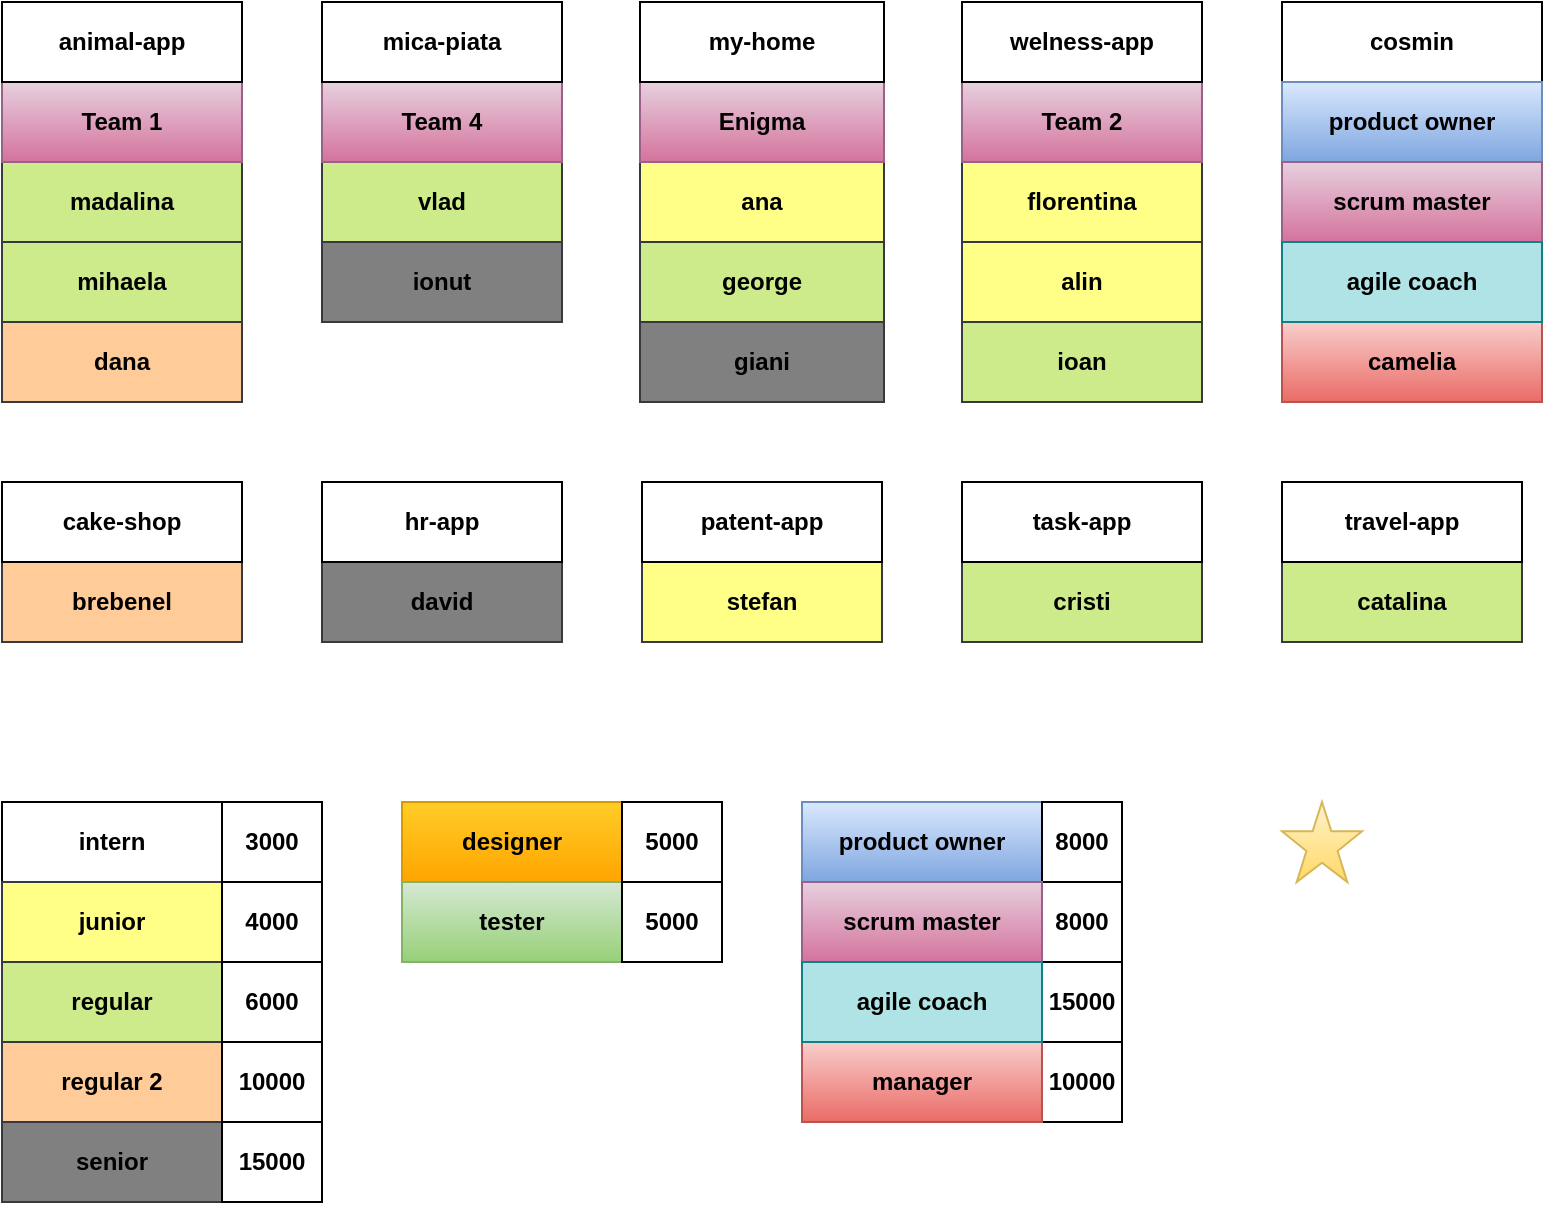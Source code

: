 <mxfile version="14.7.4" type="embed"><diagram id="mBz3AGuGxKc1HoNxblct" name="team"><mxGraphModel dx="1489" dy="747" grid="1" gridSize="10" guides="1" tooltips="1" connect="1" arrows="1" fold="1" page="1" pageScale="1" pageWidth="850" pageHeight="1100" math="0" shadow="0"><root><mxCell id="0"/><mxCell id="1" parent="0"/><mxCell id="2" value="intern" style="rounded=0;whiteSpace=wrap;html=1;fontStyle=1" parent="1" vertex="1"><mxGeometry x="40" y="440" width="110" height="40" as="geometry"/></mxCell><mxCell id="3" value="junior" style="rounded=0;whiteSpace=wrap;html=1;fillColor=#ffff88;strokeColor=#36393d;fontStyle=1" parent="1" vertex="1"><mxGeometry x="40" y="480" width="110" height="40" as="geometry"/></mxCell><mxCell id="4" value="senior" style="rounded=0;whiteSpace=wrap;html=1;strokeColor=#36393d;fontStyle=1;fillColor=#808080;" parent="1" vertex="1"><mxGeometry x="40" y="600" width="110" height="40" as="geometry"/></mxCell><mxCell id="5" value="regular" style="rounded=0;whiteSpace=wrap;html=1;fillColor=#cdeb8b;strokeColor=#36393d;fontStyle=1;" parent="1" vertex="1"><mxGeometry x="40" y="520" width="110" height="40" as="geometry"/></mxCell><mxCell id="6" value="regular 2" style="rounded=0;whiteSpace=wrap;html=1;strokeColor=#36393d;fontStyle=1;fillColor=#FFCC99;" parent="1" vertex="1"><mxGeometry x="40" y="560" width="110" height="40" as="geometry"/></mxCell><mxCell id="26" value="" style="group" parent="1" vertex="1" connectable="0"><mxGeometry x="360" y="280" width="120" height="80" as="geometry"/></mxCell><mxCell id="27" value="stefan" style="rounded=0;whiteSpace=wrap;html=1;fillColor=#ffff88;strokeColor=#36393d;fontStyle=1" parent="26" vertex="1"><mxGeometry y="40" width="120.0" height="40" as="geometry"/></mxCell><mxCell id="28" value="patent-app" style="rounded=0;whiteSpace=wrap;html=1;fontStyle=1" parent="26" vertex="1"><mxGeometry width="120.0" height="40" as="geometry"/></mxCell><mxCell id="41" value="3000" style="rounded=0;whiteSpace=wrap;html=1;fontStyle=1" parent="1" vertex="1"><mxGeometry x="150" y="440" width="50" height="40" as="geometry"/></mxCell><mxCell id="42" value="4000" style="rounded=0;whiteSpace=wrap;html=1;fontStyle=1" parent="1" vertex="1"><mxGeometry x="150" y="480" width="50" height="40" as="geometry"/></mxCell><mxCell id="43" value="6000" style="rounded=0;whiteSpace=wrap;html=1;fontStyle=1" parent="1" vertex="1"><mxGeometry x="150" y="520" width="50" height="40" as="geometry"/></mxCell><mxCell id="44" value="15000" style="rounded=0;whiteSpace=wrap;html=1;fontStyle=1" parent="1" vertex="1"><mxGeometry x="150" y="600" width="50" height="40" as="geometry"/></mxCell><mxCell id="45" value="10000" style="rounded=0;whiteSpace=wrap;html=1;fontStyle=1" parent="1" vertex="1"><mxGeometry x="150" y="560" width="50" height="40" as="geometry"/></mxCell><mxCell id="56" value="designer" style="rounded=0;whiteSpace=wrap;html=1;fillColor=#ffcd28;strokeColor=#d79b00;fontStyle=1;gradientColor=#ffa500;" parent="1" vertex="1"><mxGeometry x="240" y="440" width="110" height="40" as="geometry"/></mxCell><mxCell id="57" value="5000" style="rounded=0;whiteSpace=wrap;html=1;fontStyle=1" parent="1" vertex="1"><mxGeometry x="350" y="440" width="50" height="40" as="geometry"/></mxCell><mxCell id="58" value="tester" style="rounded=0;whiteSpace=wrap;html=1;fillColor=#d5e8d4;strokeColor=#82b366;fontStyle=1;gradientColor=#97d077;" parent="1" vertex="1"><mxGeometry x="240" y="480" width="110" height="40" as="geometry"/></mxCell><mxCell id="59" value="5000" style="rounded=0;whiteSpace=wrap;html=1;fontStyle=1" parent="1" vertex="1"><mxGeometry x="350" y="480" width="50" height="40" as="geometry"/></mxCell><mxCell id="87" value="" style="group" parent="1" vertex="1" connectable="0"><mxGeometry x="680" y="280" width="120" height="80" as="geometry"/></mxCell><mxCell id="88" value="catalina" style="rounded=0;whiteSpace=wrap;html=1;fillColor=#cdeb8b;strokeColor=#36393d;fontStyle=1;" parent="87" vertex="1"><mxGeometry y="40" width="120.0" height="40" as="geometry"/></mxCell><mxCell id="89" value="travel-app" style="rounded=0;whiteSpace=wrap;html=1;fontStyle=1" parent="87" vertex="1"><mxGeometry width="120.0" height="40" as="geometry"/></mxCell><mxCell id="90" value="" style="group" parent="1" vertex="1" connectable="0"><mxGeometry x="520" y="280" width="120" height="80" as="geometry"/></mxCell><mxCell id="91" value="cristi" style="rounded=0;whiteSpace=wrap;html=1;fillColor=#cdeb8b;strokeColor=#36393d;fontStyle=1;" parent="90" vertex="1"><mxGeometry y="40" width="120.0" height="40" as="geometry"/></mxCell><mxCell id="92" value="task-app" style="rounded=0;whiteSpace=wrap;html=1;fontStyle=1" parent="90" vertex="1"><mxGeometry width="120.0" height="40" as="geometry"/></mxCell><mxCell id="93" value="" style="group" parent="1" vertex="1" connectable="0"><mxGeometry x="40" y="280" width="120" height="80" as="geometry"/></mxCell><mxCell id="94" value="brebenel" style="rounded=0;whiteSpace=wrap;html=1;strokeColor=#36393d;fontStyle=1;fillColor=#FFCC99;" parent="93" vertex="1"><mxGeometry y="40" width="120.0" height="40" as="geometry"/></mxCell><mxCell id="95" value="cake-shop" style="rounded=0;whiteSpace=wrap;html=1;fontStyle=1" parent="93" vertex="1"><mxGeometry width="120.0" height="40" as="geometry"/></mxCell><mxCell id="96" value="" style="group" parent="1" vertex="1" connectable="0"><mxGeometry x="200" y="280" width="120" height="80" as="geometry"/></mxCell><mxCell id="97" value="david" style="rounded=0;whiteSpace=wrap;html=1;strokeColor=#36393d;fontStyle=1;fillColor=#808080;" parent="96" vertex="1"><mxGeometry y="40" width="120" height="40" as="geometry"/></mxCell><mxCell id="98" value="hr-app" style="rounded=0;whiteSpace=wrap;html=1;fontStyle=1" parent="96" vertex="1"><mxGeometry width="120" height="40" as="geometry"/></mxCell><mxCell id="116" value="" style="group" parent="1" vertex="1" connectable="0"><mxGeometry x="40" y="40" width="120" height="200" as="geometry"/></mxCell><mxCell id="65" value="madalina" style="rounded=0;whiteSpace=wrap;html=1;fillColor=#cdeb8b;strokeColor=#36393d;fontStyle=1;" parent="116" vertex="1"><mxGeometry y="80" width="120.0" height="40" as="geometry"/></mxCell><mxCell id="66" value="mihaela" style="rounded=0;whiteSpace=wrap;html=1;fillColor=#cdeb8b;strokeColor=#36393d;fontStyle=1;" parent="116" vertex="1"><mxGeometry y="120" width="120.0" height="40" as="geometry"/></mxCell><mxCell id="67" value="dana" style="rounded=0;whiteSpace=wrap;html=1;strokeColor=#36393d;fontStyle=1;fillColor=#FFCC99;" parent="116" vertex="1"><mxGeometry y="160" width="120.0" height="40" as="geometry"/></mxCell><mxCell id="76" value="Team 1" style="rounded=0;whiteSpace=wrap;html=1;fontStyle=1;gradientColor=#d5739d;fillColor=#e6d0de;strokeColor=#996185;" parent="116" vertex="1"><mxGeometry y="40" width="120.0" height="40" as="geometry"/></mxCell><mxCell id="80" value="animal-app" style="rounded=0;whiteSpace=wrap;html=1;fontStyle=1" parent="116" vertex="1"><mxGeometry width="120.0" height="40" as="geometry"/></mxCell><mxCell id="117" value="" style="group" parent="1" vertex="1" connectable="0"><mxGeometry x="200" y="40" width="120" height="160" as="geometry"/></mxCell><mxCell id="74" value="ionut" style="rounded=0;whiteSpace=wrap;html=1;strokeColor=#36393d;fontStyle=1;fillColor=#808080;" parent="117" vertex="1"><mxGeometry y="120" width="120" height="40" as="geometry"/></mxCell><mxCell id="75" value="vlad" style="rounded=0;whiteSpace=wrap;html=1;fillColor=#cdeb8b;strokeColor=#36393d;fontStyle=1;" parent="117" vertex="1"><mxGeometry y="80" width="120" height="40" as="geometry"/></mxCell><mxCell id="79" value="Team 4" style="rounded=0;whiteSpace=wrap;html=1;fontStyle=1;gradientColor=#d5739d;fillColor=#e6d0de;strokeColor=#996185;" parent="117" vertex="1"><mxGeometry y="40" width="120" height="40" as="geometry"/></mxCell><mxCell id="83" value="mica-piata" style="rounded=0;whiteSpace=wrap;html=1;fontStyle=1" parent="117" vertex="1"><mxGeometry width="120" height="40" as="geometry"/></mxCell><mxCell id="118" value="" style="group" parent="1" vertex="1" connectable="0"><mxGeometry x="359" y="40" width="122" height="200" as="geometry"/></mxCell><mxCell id="71" value="giani" style="rounded=0;whiteSpace=wrap;html=1;strokeColor=#36393d;fontStyle=1;fillColor=#808080;" parent="118" vertex="1"><mxGeometry y="160" width="122" height="40" as="geometry"/></mxCell><mxCell id="72" value="george" style="rounded=0;whiteSpace=wrap;html=1;fillColor=#cdeb8b;strokeColor=#36393d;fontStyle=1;" parent="118" vertex="1"><mxGeometry y="120" width="122" height="40" as="geometry"/></mxCell><mxCell id="73" value="ana" style="rounded=0;whiteSpace=wrap;html=1;fillColor=#ffff88;strokeColor=#36393d;fontStyle=1" parent="118" vertex="1"><mxGeometry y="80" width="122" height="40" as="geometry"/></mxCell><mxCell id="78" value="Enigma" style="rounded=0;whiteSpace=wrap;html=1;fontStyle=1;gradientColor=#d5739d;fillColor=#e6d0de;strokeColor=#996185;" parent="118" vertex="1"><mxGeometry y="40" width="122" height="40" as="geometry"/></mxCell><mxCell id="82" value="my-home" style="rounded=0;whiteSpace=wrap;html=1;fontStyle=1" parent="118" vertex="1"><mxGeometry width="122" height="40" as="geometry"/></mxCell><mxCell id="119" value="" style="group" parent="1" vertex="1" connectable="0"><mxGeometry x="520" y="40" width="120" height="200" as="geometry"/></mxCell><mxCell id="68" value="florentina" style="rounded=0;whiteSpace=wrap;html=1;fillColor=#ffff88;strokeColor=#36393d;fontStyle=1" parent="119" vertex="1"><mxGeometry y="80" width="120.0" height="40" as="geometry"/></mxCell><mxCell id="69" value="ioan" style="rounded=0;whiteSpace=wrap;html=1;fillColor=#cdeb8b;strokeColor=#36393d;fontStyle=1;" parent="119" vertex="1"><mxGeometry y="160" width="120.0" height="40" as="geometry"/></mxCell><mxCell id="70" value="alin" style="rounded=0;whiteSpace=wrap;html=1;fillColor=#ffff88;strokeColor=#36393d;fontStyle=1" parent="119" vertex="1"><mxGeometry y="120" width="120.0" height="40" as="geometry"/></mxCell><mxCell id="77" value="Team 2" style="rounded=0;whiteSpace=wrap;html=1;fontStyle=1;gradientColor=#d5739d;fillColor=#e6d0de;strokeColor=#996185;" parent="119" vertex="1"><mxGeometry y="40" width="120.0" height="40" as="geometry"/></mxCell><mxCell id="81" value="welness-app" style="rounded=0;whiteSpace=wrap;html=1;fontStyle=1" parent="119" vertex="1"><mxGeometry width="120.0" height="40" as="geometry"/></mxCell><mxCell id="120" value="" style="group;movable=0;resizable=0;rotatable=0;deletable=0;editable=0;connectable=0;" parent="1" vertex="1" connectable="0"><mxGeometry x="680" y="40" width="120" height="120" as="geometry"/></mxCell><mxCell id="121" value="" style="verticalLabelPosition=bottom;verticalAlign=top;html=1;shape=mxgraph.basic.star;fillColor=#fff2cc;strokeColor=#d6b656;gradientColor=#ffd966;" parent="1" vertex="1"><mxGeometry x="680" y="440" width="40" height="40" as="geometry"/></mxCell><mxCell id="129" value="" style="group" vertex="1" connectable="0" parent="1"><mxGeometry x="440" y="440" width="160" height="160" as="geometry"/></mxCell><mxCell id="46" value="product owner" style="rounded=0;whiteSpace=wrap;html=1;fillColor=#dae8fc;strokeColor=#6c8ebf;fontStyle=1;gradientColor=#7ea6e0;" parent="129" vertex="1"><mxGeometry width="120" height="40" as="geometry"/></mxCell><mxCell id="127" value="" style="group;container=1;" vertex="1" connectable="0" parent="129"><mxGeometry x="120" width="40" height="160" as="geometry"/></mxCell><mxCell id="48" value="8000" style="rounded=0;whiteSpace=wrap;html=1;fontStyle=1" parent="127" vertex="1"><mxGeometry width="40" height="40" as="geometry"/></mxCell><mxCell id="50" value="8000" style="rounded=0;whiteSpace=wrap;html=1;fontStyle=1" parent="127" vertex="1"><mxGeometry y="40" width="40" height="40" as="geometry"/></mxCell><mxCell id="52" value="10000" style="rounded=0;whiteSpace=wrap;html=1;fontStyle=1" parent="127" vertex="1"><mxGeometry y="120" width="40" height="40" as="geometry"/></mxCell><mxCell id="123" value="15000" style="rounded=0;whiteSpace=wrap;html=1;fontStyle=1" vertex="1" parent="127"><mxGeometry y="80" width="40" height="40" as="geometry"/></mxCell><mxCell id="128" value="" style="group;container=1;" vertex="1" connectable="0" parent="129"><mxGeometry y="40" width="120" height="120" as="geometry"/></mxCell><mxCell id="49" value="scrum master" style="rounded=0;whiteSpace=wrap;html=1;fillColor=#e6d0de;strokeColor=#996185;fontStyle=1;gradientColor=#d5739d;" parent="128" vertex="1"><mxGeometry width="120.0" height="40" as="geometry"/></mxCell><mxCell id="51" value="manager" style="rounded=0;whiteSpace=wrap;html=1;fillColor=#f8cecc;strokeColor=#b85450;fontStyle=1;gradientColor=#ea6b66;" parent="128" vertex="1"><mxGeometry y="80" width="120.0" height="40" as="geometry"/></mxCell><mxCell id="122" value="agile coach" style="rounded=0;whiteSpace=wrap;html=1;fillColor=#b0e3e6;strokeColor=#0e8088;fontStyle=1;" vertex="1" parent="128"><mxGeometry y="40" width="120.0" height="40" as="geometry"/></mxCell><mxCell id="131" value="" style="group" vertex="1" connectable="0" parent="1"><mxGeometry x="680" y="40" width="130" height="200" as="geometry"/></mxCell><mxCell id="53" value="cosmin" style="rounded=0;whiteSpace=wrap;html=1;fontStyle=1;" parent="131" vertex="1"><mxGeometry width="130" height="40" as="geometry"/></mxCell><mxCell id="55" value="camelia" style="rounded=0;whiteSpace=wrap;html=1;fillColor=#f8cecc;strokeColor=#b85450;fontStyle=1;gradientColor=#ea6b66;" parent="131" vertex="1"><mxGeometry y="160" width="130" height="40" as="geometry"/></mxCell><mxCell id="130" value="" style="group;container=1;" vertex="1" connectable="0" parent="131"><mxGeometry y="40" width="130" height="120" as="geometry"/></mxCell><mxCell id="124" value="product owner" style="rounded=0;whiteSpace=wrap;html=1;fillColor=#dae8fc;strokeColor=#6c8ebf;fontStyle=1;gradientColor=#7ea6e0;" vertex="1" parent="130"><mxGeometry width="130" height="40" as="geometry"/></mxCell><mxCell id="125" value="scrum master" style="rounded=0;whiteSpace=wrap;html=1;fillColor=#e6d0de;strokeColor=#996185;fontStyle=1;gradientColor=#d5739d;" vertex="1" parent="130"><mxGeometry y="40" width="130" height="40" as="geometry"/></mxCell><mxCell id="126" value="agile coach" style="rounded=0;whiteSpace=wrap;html=1;fillColor=#b0e3e6;strokeColor=#0e8088;fontStyle=1;" vertex="1" parent="130"><mxGeometry y="80" width="130" height="40" as="geometry"/></mxCell></root></mxGraphModel></diagram></mxfile>